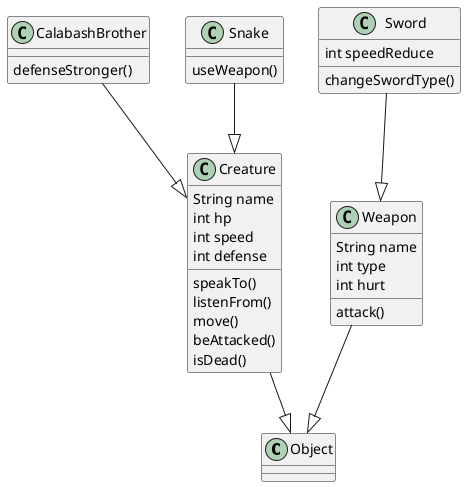 @startuml

class Object

class Creature {
    String name
    int hp
    int speed
    int defense

    speakTo()
    listenFrom()
    move()
    beAttacked()
    isDead()
}

class CalabashBrother {
    defenseStronger()
}

class Snake {
    useWeapon()
}

class Weapon {
    String name
    int type
    int hurt

    attack()
}

class Sword {
    int speedReduce

    changeSwordType()
}

Creature --|> Object

Weapon --|> Object

CalabashBrother --|> Creature

Snake --|> Creature

Sword --|> Weapon

@enduml